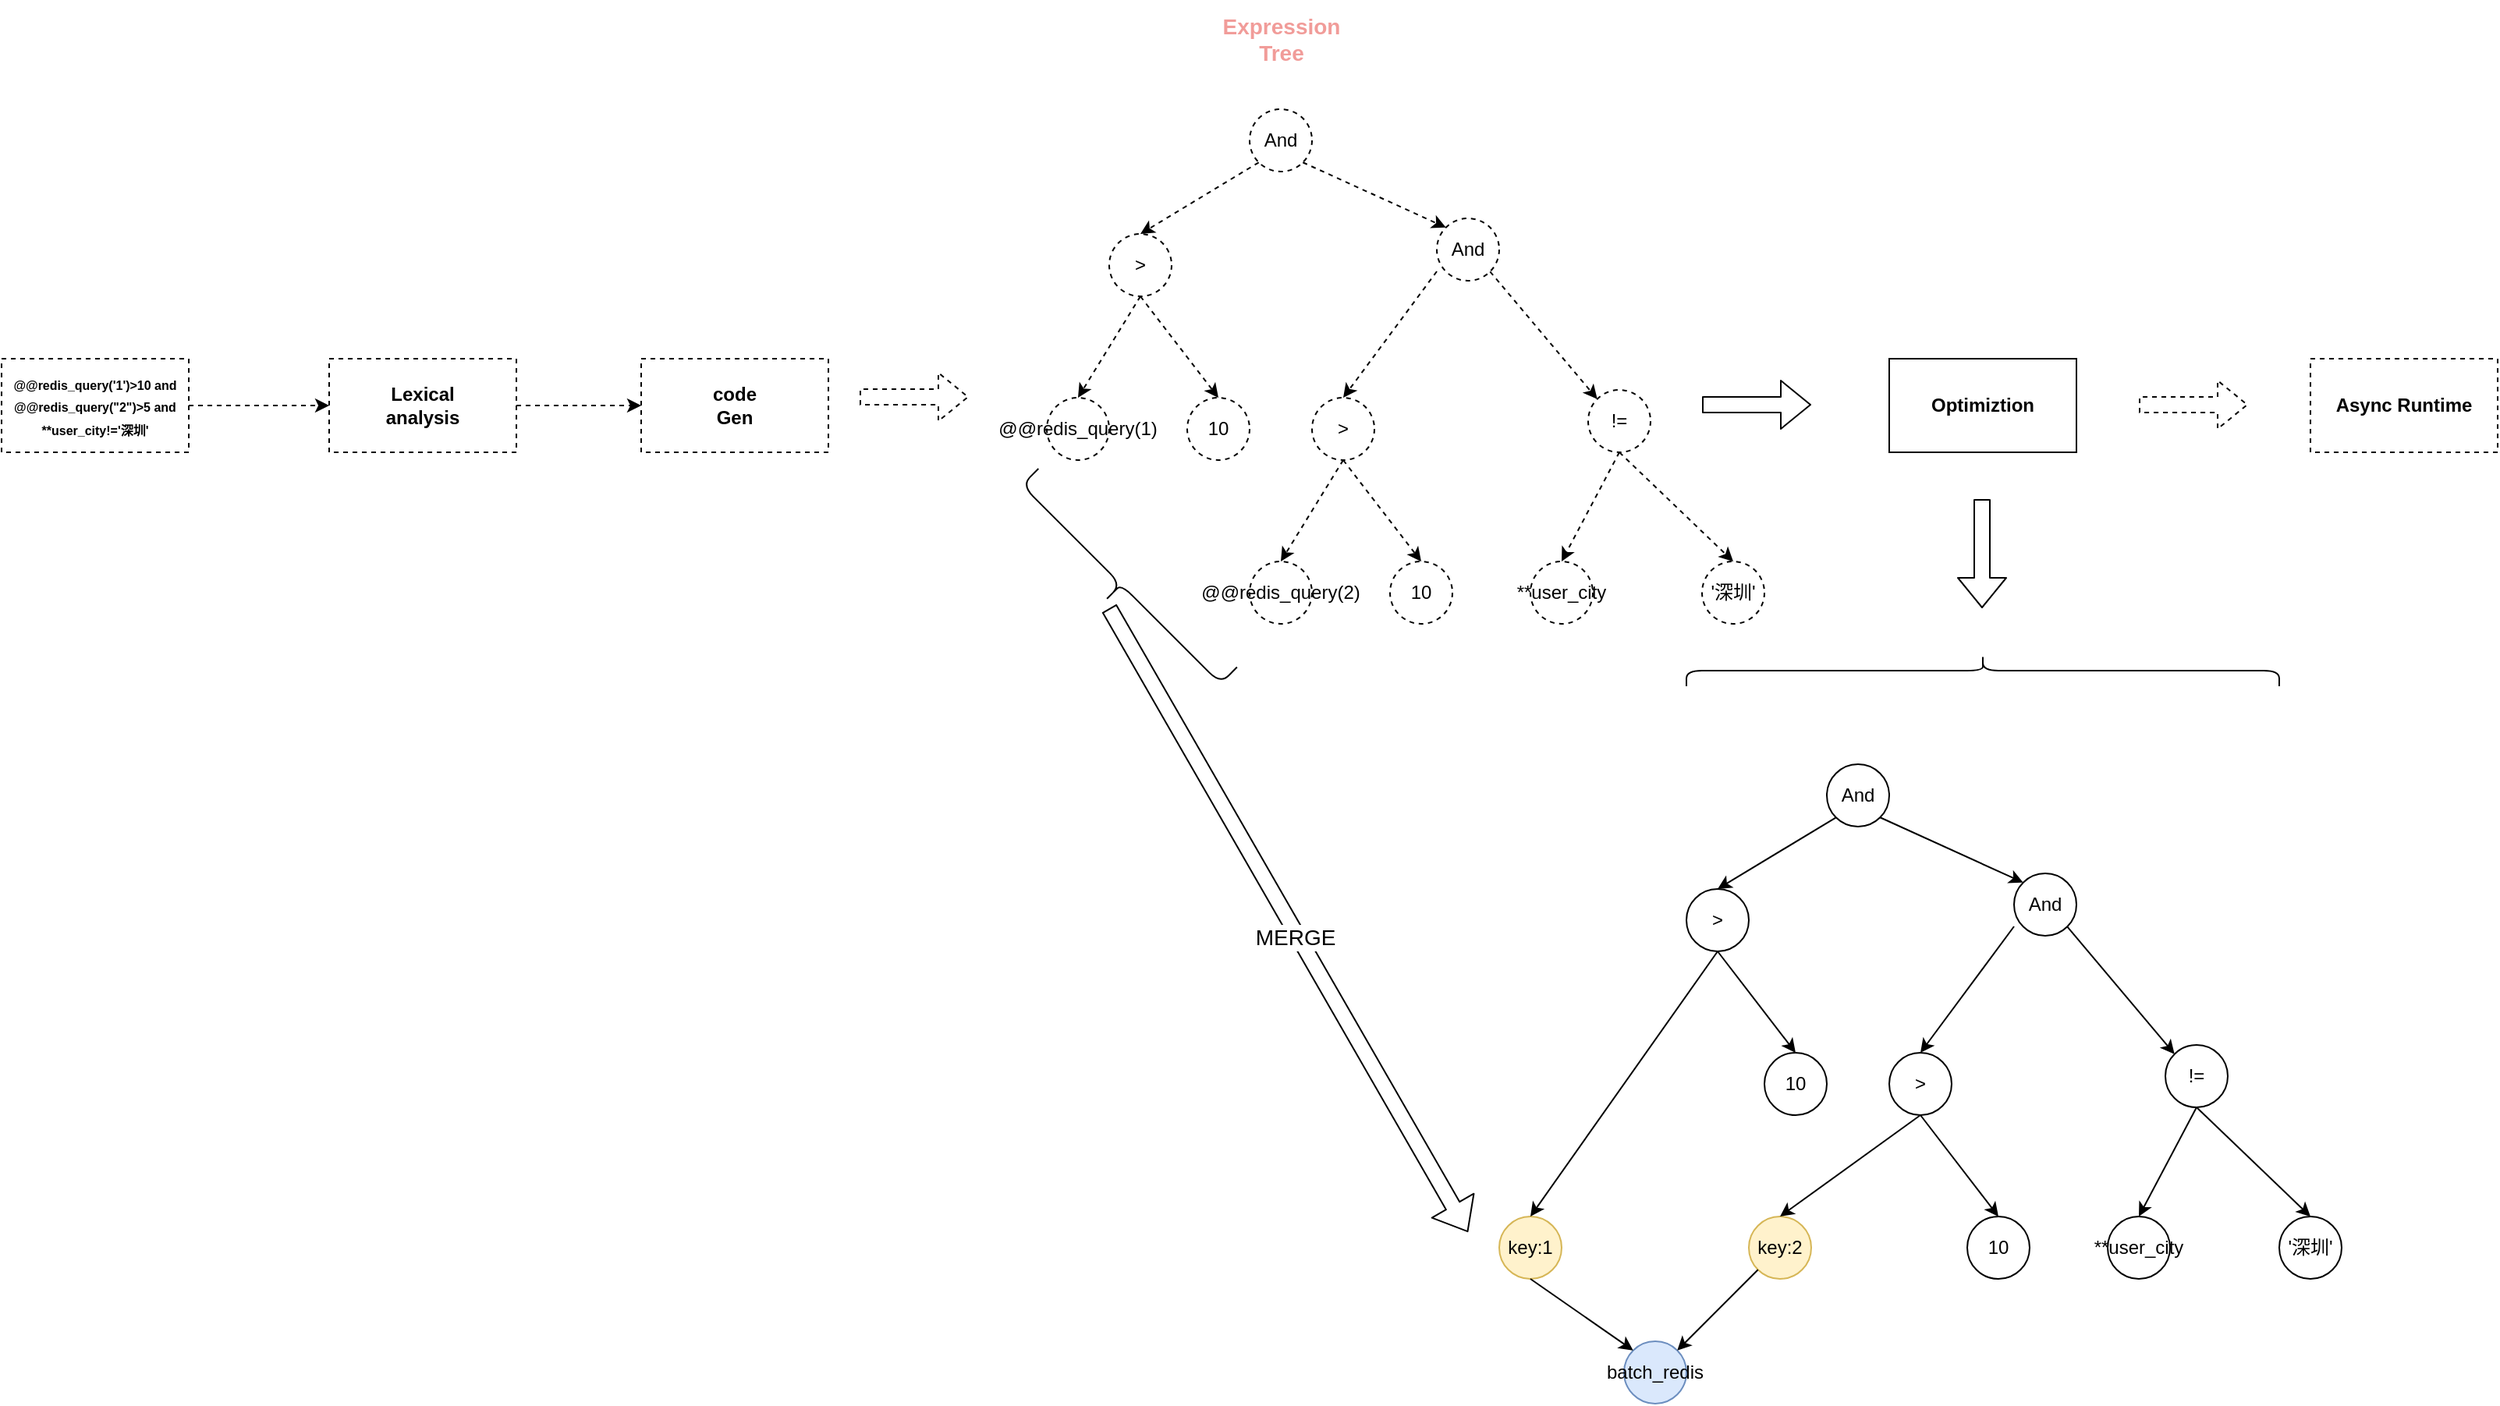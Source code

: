 <mxfile version="14.2.9" type="github">
  <diagram id="vdpFhV2y2sgC_R5pGxhh" name="Page-1">
    <mxGraphModel dx="1257" dy="786" grid="1" gridSize="10" guides="1" tooltips="1" connect="1" arrows="1" fold="1" page="1" pageScale="1" pageWidth="827" pageHeight="1169" math="0" shadow="0">
      <root>
        <mxCell id="0" />
        <mxCell id="1" parent="0" />
        <mxCell id="Flqy3T0ZnzqnYASFcT9L-5" value="" style="edgeStyle=orthogonalEdgeStyle;rounded=0;orthogonalLoop=1;jettySize=auto;html=1;exitX=1;exitY=0.5;exitDx=0;exitDy=0;dashed=1;" edge="1" parent="1" source="Flqy3T0ZnzqnYASFcT9L-30" target="Flqy3T0ZnzqnYASFcT9L-4">
          <mxGeometry relative="1" as="geometry">
            <mxPoint x="130" y="280" as="sourcePoint" />
          </mxGeometry>
        </mxCell>
        <mxCell id="Flqy3T0ZnzqnYASFcT9L-8" value="" style="edgeStyle=orthogonalEdgeStyle;rounded=0;orthogonalLoop=1;jettySize=auto;html=1;dashed=1;" edge="1" parent="1" source="Flqy3T0ZnzqnYASFcT9L-4" target="Flqy3T0ZnzqnYASFcT9L-7">
          <mxGeometry relative="1" as="geometry" />
        </mxCell>
        <mxCell id="Flqy3T0ZnzqnYASFcT9L-4" value="&lt;b&gt;Lexical &lt;br&gt;analysis&lt;/b&gt;" style="whiteSpace=wrap;html=1;dashed=1;" vertex="1" parent="1">
          <mxGeometry x="250" y="250" width="120" height="60" as="geometry" />
        </mxCell>
        <mxCell id="Flqy3T0ZnzqnYASFcT9L-7" value="&lt;b&gt;code&lt;br&gt;Gen&lt;/b&gt;" style="whiteSpace=wrap;html=1;dashed=1;" vertex="1" parent="1">
          <mxGeometry x="450" y="250" width="120" height="60" as="geometry" />
        </mxCell>
        <mxCell id="Flqy3T0ZnzqnYASFcT9L-10" value="And" style="ellipse;whiteSpace=wrap;html=1;aspect=fixed;dashed=1;" vertex="1" parent="1">
          <mxGeometry x="960" y="160" width="40" height="40" as="geometry" />
        </mxCell>
        <mxCell id="Flqy3T0ZnzqnYASFcT9L-11" value="&amp;gt;" style="ellipse;whiteSpace=wrap;html=1;aspect=fixed;dashed=1;" vertex="1" parent="1">
          <mxGeometry x="880" y="275" width="40" height="40" as="geometry" />
        </mxCell>
        <mxCell id="Flqy3T0ZnzqnYASFcT9L-12" value="!=" style="ellipse;whiteSpace=wrap;html=1;aspect=fixed;dashed=1;" vertex="1" parent="1">
          <mxGeometry x="1057" y="270" width="40" height="40" as="geometry" />
        </mxCell>
        <mxCell id="Flqy3T0ZnzqnYASFcT9L-13" value="@@redis_query(2)" style="ellipse;whiteSpace=wrap;html=1;aspect=fixed;dashed=1;" vertex="1" parent="1">
          <mxGeometry x="840" y="380" width="40" height="40" as="geometry" />
        </mxCell>
        <mxCell id="Flqy3T0ZnzqnYASFcT9L-14" value="10" style="ellipse;whiteSpace=wrap;html=1;aspect=fixed;dashed=1;" vertex="1" parent="1">
          <mxGeometry x="930" y="380" width="40" height="40" as="geometry" />
        </mxCell>
        <mxCell id="Flqy3T0ZnzqnYASFcT9L-15" value="**user_city" style="ellipse;whiteSpace=wrap;html=1;aspect=fixed;dashed=1;" vertex="1" parent="1">
          <mxGeometry x="1020" y="380" width="40" height="40" as="geometry" />
        </mxCell>
        <mxCell id="Flqy3T0ZnzqnYASFcT9L-16" value="&#39;深圳&#39;" style="ellipse;whiteSpace=wrap;html=1;aspect=fixed;dashed=1;" vertex="1" parent="1">
          <mxGeometry x="1130" y="380" width="40" height="40" as="geometry" />
        </mxCell>
        <mxCell id="Flqy3T0ZnzqnYASFcT9L-17" value="" style="endArrow=classic;html=1;exitX=0.5;exitY=1;exitDx=0;exitDy=0;entryX=0.5;entryY=0;entryDx=0;entryDy=0;dashed=1;" edge="1" parent="1" source="Flqy3T0ZnzqnYASFcT9L-11" target="Flqy3T0ZnzqnYASFcT9L-13">
          <mxGeometry width="50" height="50" relative="1" as="geometry">
            <mxPoint x="620" y="400" as="sourcePoint" />
            <mxPoint x="670" y="350" as="targetPoint" />
          </mxGeometry>
        </mxCell>
        <mxCell id="Flqy3T0ZnzqnYASFcT9L-18" value="" style="endArrow=classic;html=1;exitX=0.5;exitY=1;exitDx=0;exitDy=0;entryX=0.5;entryY=0;entryDx=0;entryDy=0;dashed=1;" edge="1" parent="1" source="Flqy3T0ZnzqnYASFcT9L-11" target="Flqy3T0ZnzqnYASFcT9L-14">
          <mxGeometry width="50" height="50" relative="1" as="geometry">
            <mxPoint x="900" y="325" as="sourcePoint" />
            <mxPoint x="870" y="390" as="targetPoint" />
          </mxGeometry>
        </mxCell>
        <mxCell id="Flqy3T0ZnzqnYASFcT9L-19" value="" style="endArrow=classic;html=1;exitX=0.5;exitY=1;exitDx=0;exitDy=0;entryX=0.5;entryY=0;entryDx=0;entryDy=0;dashed=1;" edge="1" parent="1" source="Flqy3T0ZnzqnYASFcT9L-12" target="Flqy3T0ZnzqnYASFcT9L-16">
          <mxGeometry width="50" height="50" relative="1" as="geometry">
            <mxPoint x="1120" y="315" as="sourcePoint" />
            <mxPoint x="1170" y="380" as="targetPoint" />
          </mxGeometry>
        </mxCell>
        <mxCell id="Flqy3T0ZnzqnYASFcT9L-20" value="" style="endArrow=classic;html=1;exitX=0.5;exitY=1;exitDx=0;exitDy=0;entryX=0.5;entryY=0;entryDx=0;entryDy=0;dashed=1;" edge="1" parent="1" source="Flqy3T0ZnzqnYASFcT9L-12" target="Flqy3T0ZnzqnYASFcT9L-15">
          <mxGeometry width="50" height="50" relative="1" as="geometry">
            <mxPoint x="1100" y="315" as="sourcePoint" />
            <mxPoint x="1160" y="390" as="targetPoint" />
          </mxGeometry>
        </mxCell>
        <mxCell id="Flqy3T0ZnzqnYASFcT9L-21" value="" style="endArrow=classic;html=1;exitX=0;exitY=0.85;exitDx=0;exitDy=0;entryX=0.5;entryY=0;entryDx=0;entryDy=0;exitPerimeter=0;dashed=1;" edge="1" parent="1" source="Flqy3T0ZnzqnYASFcT9L-10" target="Flqy3T0ZnzqnYASFcT9L-11">
          <mxGeometry width="50" height="50" relative="1" as="geometry">
            <mxPoint x="950" y="200" as="sourcePoint" />
            <mxPoint x="910" y="265" as="targetPoint" />
          </mxGeometry>
        </mxCell>
        <mxCell id="Flqy3T0ZnzqnYASFcT9L-22" value="" style="endArrow=classic;html=1;exitX=1;exitY=1;exitDx=0;exitDy=0;entryX=0;entryY=0;entryDx=0;entryDy=0;dashed=1;" edge="1" parent="1" source="Flqy3T0ZnzqnYASFcT9L-10" target="Flqy3T0ZnzqnYASFcT9L-12">
          <mxGeometry width="50" height="50" relative="1" as="geometry">
            <mxPoint x="970" y="204" as="sourcePoint" />
            <mxPoint x="910" y="285" as="targetPoint" />
          </mxGeometry>
        </mxCell>
        <mxCell id="Flqy3T0ZnzqnYASFcT9L-24" value="" style="shape=flexArrow;endArrow=classic;html=1;dashed=1;" edge="1" parent="1">
          <mxGeometry width="50" height="50" relative="1" as="geometry">
            <mxPoint x="590" y="274.5" as="sourcePoint" />
            <mxPoint x="660" y="274.5" as="targetPoint" />
          </mxGeometry>
        </mxCell>
        <mxCell id="Flqy3T0ZnzqnYASFcT9L-25" value="&lt;font color=&quot;#f19c99&quot; style=&quot;font-size: 14px;&quot;&gt;&lt;b style=&quot;font-size: 14px;&quot;&gt;Expression&lt;br style=&quot;font-size: 14px;&quot;&gt;Tree&lt;/b&gt;&lt;/font&gt;" style="text;html=1;strokeColor=none;fillColor=none;align=center;verticalAlign=middle;whiteSpace=wrap;rounded=0;fontSize=14;" vertex="1" parent="1">
          <mxGeometry x="793.5" y="20" width="133" height="50" as="geometry" />
        </mxCell>
        <mxCell id="Flqy3T0ZnzqnYASFcT9L-26" value="" style="shape=flexArrow;endArrow=classic;html=1;" edge="1" parent="1">
          <mxGeometry width="50" height="50" relative="1" as="geometry">
            <mxPoint x="1130" y="279.5" as="sourcePoint" />
            <mxPoint x="1200" y="279.5" as="targetPoint" />
          </mxGeometry>
        </mxCell>
        <mxCell id="Flqy3T0ZnzqnYASFcT9L-27" value="&lt;b&gt;Optimiztion&lt;/b&gt;" style="whiteSpace=wrap;html=1;" vertex="1" parent="1">
          <mxGeometry x="1250" y="250" width="120" height="60" as="geometry" />
        </mxCell>
        <mxCell id="Flqy3T0ZnzqnYASFcT9L-28" value="" style="shape=flexArrow;endArrow=classic;html=1;dashed=1;" edge="1" parent="1">
          <mxGeometry width="50" height="50" relative="1" as="geometry">
            <mxPoint x="1410" y="279.5" as="sourcePoint" />
            <mxPoint x="1480" y="279.5" as="targetPoint" />
          </mxGeometry>
        </mxCell>
        <mxCell id="Flqy3T0ZnzqnYASFcT9L-29" value="&lt;b&gt;Async Runtime&lt;/b&gt;" style="whiteSpace=wrap;html=1;dashed=1;" vertex="1" parent="1">
          <mxGeometry x="1520" y="250" width="120" height="60" as="geometry" />
        </mxCell>
        <mxCell id="Flqy3T0ZnzqnYASFcT9L-30" value="&lt;span&gt;&lt;b&gt;&lt;font style=&quot;font-size: 8px&quot;&gt;@@redis_query(&#39;1&#39;)&amp;gt;10 and @@redis_query(&quot;2&quot;)&amp;gt;5 and **user_city!=&#39;深圳&#39;&lt;/font&gt;&lt;/b&gt;&lt;/span&gt;" style="rounded=0;whiteSpace=wrap;html=1;dashed=1;" vertex="1" parent="1">
          <mxGeometry x="40" y="250" width="120" height="60" as="geometry" />
        </mxCell>
        <mxCell id="Flqy3T0ZnzqnYASFcT9L-31" value="And" style="ellipse;whiteSpace=wrap;html=1;aspect=fixed;dashed=1;" vertex="1" parent="1">
          <mxGeometry x="840" y="90" width="40" height="40" as="geometry" />
        </mxCell>
        <mxCell id="Flqy3T0ZnzqnYASFcT9L-32" value="&amp;gt;" style="ellipse;whiteSpace=wrap;html=1;aspect=fixed;dashed=1;" vertex="1" parent="1">
          <mxGeometry x="750" y="170" width="40" height="40" as="geometry" />
        </mxCell>
        <mxCell id="Flqy3T0ZnzqnYASFcT9L-33" value="@@redis_query(1)" style="ellipse;whiteSpace=wrap;html=1;aspect=fixed;dashed=1;" vertex="1" parent="1">
          <mxGeometry x="710" y="275" width="40" height="40" as="geometry" />
        </mxCell>
        <mxCell id="Flqy3T0ZnzqnYASFcT9L-34" value="10" style="ellipse;whiteSpace=wrap;html=1;aspect=fixed;dashed=1;" vertex="1" parent="1">
          <mxGeometry x="800" y="275" width="40" height="40" as="geometry" />
        </mxCell>
        <mxCell id="Flqy3T0ZnzqnYASFcT9L-35" value="" style="endArrow=classic;html=1;exitX=0.5;exitY=1;exitDx=0;exitDy=0;entryX=0.5;entryY=0;entryDx=0;entryDy=0;dashed=1;" edge="1" parent="1" source="Flqy3T0ZnzqnYASFcT9L-32" target="Flqy3T0ZnzqnYASFcT9L-33">
          <mxGeometry width="50" height="50" relative="1" as="geometry">
            <mxPoint x="490" y="295" as="sourcePoint" />
            <mxPoint x="540" y="245" as="targetPoint" />
          </mxGeometry>
        </mxCell>
        <mxCell id="Flqy3T0ZnzqnYASFcT9L-36" value="" style="endArrow=classic;html=1;exitX=0.5;exitY=1;exitDx=0;exitDy=0;entryX=0.5;entryY=0;entryDx=0;entryDy=0;dashed=1;" edge="1" parent="1" source="Flqy3T0ZnzqnYASFcT9L-32" target="Flqy3T0ZnzqnYASFcT9L-34">
          <mxGeometry width="50" height="50" relative="1" as="geometry">
            <mxPoint x="770" y="220" as="sourcePoint" />
            <mxPoint x="740" y="285" as="targetPoint" />
          </mxGeometry>
        </mxCell>
        <mxCell id="Flqy3T0ZnzqnYASFcT9L-37" value="" style="endArrow=classic;html=1;exitX=0;exitY=1;exitDx=0;exitDy=0;entryX=0.5;entryY=0;entryDx=0;entryDy=0;dashed=1;" edge="1" parent="1" source="Flqy3T0ZnzqnYASFcT9L-31" target="Flqy3T0ZnzqnYASFcT9L-32">
          <mxGeometry width="50" height="50" relative="1" as="geometry">
            <mxPoint x="780" y="220" as="sourcePoint" />
            <mxPoint x="830" y="285" as="targetPoint" />
          </mxGeometry>
        </mxCell>
        <mxCell id="Flqy3T0ZnzqnYASFcT9L-38" value="" style="endArrow=classic;html=1;exitX=1;exitY=1;exitDx=0;exitDy=0;entryX=0;entryY=0;entryDx=0;entryDy=0;dashed=1;" edge="1" parent="1" source="Flqy3T0ZnzqnYASFcT9L-31" target="Flqy3T0ZnzqnYASFcT9L-10">
          <mxGeometry width="50" height="50" relative="1" as="geometry">
            <mxPoint x="855.858" y="134.142" as="sourcePoint" />
            <mxPoint x="780" y="180" as="targetPoint" />
          </mxGeometry>
        </mxCell>
        <mxCell id="Flqy3T0ZnzqnYASFcT9L-39" value="" style="shape=curlyBracket;whiteSpace=wrap;html=1;rounded=1;fontSize=14;rotation=90;" vertex="1" parent="1">
          <mxGeometry x="1300" y="260" width="20" height="380" as="geometry" />
        </mxCell>
        <mxCell id="Flqy3T0ZnzqnYASFcT9L-40" value="" style="shape=flexArrow;endArrow=classic;html=1;fontSize=14;" edge="1" parent="1">
          <mxGeometry width="50" height="50" relative="1" as="geometry">
            <mxPoint x="1309.5" y="340" as="sourcePoint" />
            <mxPoint x="1309.5" y="410" as="targetPoint" />
          </mxGeometry>
        </mxCell>
        <mxCell id="Flqy3T0ZnzqnYASFcT9L-41" value="And" style="ellipse;whiteSpace=wrap;html=1;aspect=fixed;" vertex="1" parent="1">
          <mxGeometry x="1330" y="580" width="40" height="40" as="geometry" />
        </mxCell>
        <mxCell id="Flqy3T0ZnzqnYASFcT9L-42" value="&amp;gt;" style="ellipse;whiteSpace=wrap;html=1;aspect=fixed;" vertex="1" parent="1">
          <mxGeometry x="1250" y="695" width="40" height="40" as="geometry" />
        </mxCell>
        <mxCell id="Flqy3T0ZnzqnYASFcT9L-43" value="!=" style="ellipse;whiteSpace=wrap;html=1;aspect=fixed;" vertex="1" parent="1">
          <mxGeometry x="1427" y="690" width="40" height="40" as="geometry" />
        </mxCell>
        <mxCell id="Flqy3T0ZnzqnYASFcT9L-44" value="key:2" style="ellipse;whiteSpace=wrap;html=1;aspect=fixed;fillColor=#fff2cc;strokeColor=#d6b656;" vertex="1" parent="1">
          <mxGeometry x="1160" y="800" width="40" height="40" as="geometry" />
        </mxCell>
        <mxCell id="Flqy3T0ZnzqnYASFcT9L-45" value="10" style="ellipse;whiteSpace=wrap;html=1;aspect=fixed;" vertex="1" parent="1">
          <mxGeometry x="1300" y="800" width="40" height="40" as="geometry" />
        </mxCell>
        <mxCell id="Flqy3T0ZnzqnYASFcT9L-46" value="**user_city" style="ellipse;whiteSpace=wrap;html=1;aspect=fixed;" vertex="1" parent="1">
          <mxGeometry x="1390" y="800" width="40" height="40" as="geometry" />
        </mxCell>
        <mxCell id="Flqy3T0ZnzqnYASFcT9L-47" value="&#39;深圳&#39;" style="ellipse;whiteSpace=wrap;html=1;aspect=fixed;" vertex="1" parent="1">
          <mxGeometry x="1500" y="800" width="40" height="40" as="geometry" />
        </mxCell>
        <mxCell id="Flqy3T0ZnzqnYASFcT9L-48" value="" style="endArrow=classic;html=1;exitX=0.5;exitY=1;exitDx=0;exitDy=0;entryX=0.5;entryY=0;entryDx=0;entryDy=0;" edge="1" parent="1" source="Flqy3T0ZnzqnYASFcT9L-42" target="Flqy3T0ZnzqnYASFcT9L-44">
          <mxGeometry width="50" height="50" relative="1" as="geometry">
            <mxPoint x="990" y="820" as="sourcePoint" />
            <mxPoint x="1040" y="770" as="targetPoint" />
          </mxGeometry>
        </mxCell>
        <mxCell id="Flqy3T0ZnzqnYASFcT9L-49" value="" style="endArrow=classic;html=1;exitX=0.5;exitY=1;exitDx=0;exitDy=0;entryX=0.5;entryY=0;entryDx=0;entryDy=0;" edge="1" parent="1" source="Flqy3T0ZnzqnYASFcT9L-42" target="Flqy3T0ZnzqnYASFcT9L-45">
          <mxGeometry width="50" height="50" relative="1" as="geometry">
            <mxPoint x="1270" y="745" as="sourcePoint" />
            <mxPoint x="1240" y="810" as="targetPoint" />
          </mxGeometry>
        </mxCell>
        <mxCell id="Flqy3T0ZnzqnYASFcT9L-50" value="" style="endArrow=classic;html=1;exitX=0.5;exitY=1;exitDx=0;exitDy=0;entryX=0.5;entryY=0;entryDx=0;entryDy=0;" edge="1" parent="1" source="Flqy3T0ZnzqnYASFcT9L-43" target="Flqy3T0ZnzqnYASFcT9L-47">
          <mxGeometry width="50" height="50" relative="1" as="geometry">
            <mxPoint x="1490" y="735" as="sourcePoint" />
            <mxPoint x="1540" y="800" as="targetPoint" />
          </mxGeometry>
        </mxCell>
        <mxCell id="Flqy3T0ZnzqnYASFcT9L-51" value="" style="endArrow=classic;html=1;exitX=0.5;exitY=1;exitDx=0;exitDy=0;entryX=0.5;entryY=0;entryDx=0;entryDy=0;" edge="1" parent="1" source="Flqy3T0ZnzqnYASFcT9L-43" target="Flqy3T0ZnzqnYASFcT9L-46">
          <mxGeometry width="50" height="50" relative="1" as="geometry">
            <mxPoint x="1470" y="735" as="sourcePoint" />
            <mxPoint x="1530" y="810" as="targetPoint" />
          </mxGeometry>
        </mxCell>
        <mxCell id="Flqy3T0ZnzqnYASFcT9L-52" value="" style="endArrow=classic;html=1;exitX=0;exitY=0.85;exitDx=0;exitDy=0;entryX=0.5;entryY=0;entryDx=0;entryDy=0;exitPerimeter=0;" edge="1" parent="1" source="Flqy3T0ZnzqnYASFcT9L-41" target="Flqy3T0ZnzqnYASFcT9L-42">
          <mxGeometry width="50" height="50" relative="1" as="geometry">
            <mxPoint x="1320" y="620" as="sourcePoint" />
            <mxPoint x="1280" y="685" as="targetPoint" />
          </mxGeometry>
        </mxCell>
        <mxCell id="Flqy3T0ZnzqnYASFcT9L-53" value="" style="endArrow=classic;html=1;exitX=1;exitY=1;exitDx=0;exitDy=0;entryX=0;entryY=0;entryDx=0;entryDy=0;" edge="1" parent="1" source="Flqy3T0ZnzqnYASFcT9L-41" target="Flqy3T0ZnzqnYASFcT9L-43">
          <mxGeometry width="50" height="50" relative="1" as="geometry">
            <mxPoint x="1340" y="624" as="sourcePoint" />
            <mxPoint x="1280" y="705" as="targetPoint" />
          </mxGeometry>
        </mxCell>
        <mxCell id="Flqy3T0ZnzqnYASFcT9L-54" value="And" style="ellipse;whiteSpace=wrap;html=1;aspect=fixed;" vertex="1" parent="1">
          <mxGeometry x="1210" y="510" width="40" height="40" as="geometry" />
        </mxCell>
        <mxCell id="Flqy3T0ZnzqnYASFcT9L-55" value="&amp;gt;" style="ellipse;whiteSpace=wrap;html=1;aspect=fixed;" vertex="1" parent="1">
          <mxGeometry x="1120" y="590" width="40" height="40" as="geometry" />
        </mxCell>
        <mxCell id="Flqy3T0ZnzqnYASFcT9L-56" value="key:1" style="ellipse;whiteSpace=wrap;html=1;aspect=fixed;fillColor=#fff2cc;strokeColor=#d6b656;" vertex="1" parent="1">
          <mxGeometry x="1000" y="800" width="40" height="40" as="geometry" />
        </mxCell>
        <mxCell id="Flqy3T0ZnzqnYASFcT9L-57" value="10" style="ellipse;whiteSpace=wrap;html=1;aspect=fixed;" vertex="1" parent="1">
          <mxGeometry x="1170" y="695" width="40" height="40" as="geometry" />
        </mxCell>
        <mxCell id="Flqy3T0ZnzqnYASFcT9L-58" value="" style="endArrow=classic;html=1;exitX=0.5;exitY=1;exitDx=0;exitDy=0;entryX=0.5;entryY=0;entryDx=0;entryDy=0;" edge="1" parent="1" source="Flqy3T0ZnzqnYASFcT9L-55" target="Flqy3T0ZnzqnYASFcT9L-56">
          <mxGeometry width="50" height="50" relative="1" as="geometry">
            <mxPoint x="860" y="715" as="sourcePoint" />
            <mxPoint x="910" y="665" as="targetPoint" />
          </mxGeometry>
        </mxCell>
        <mxCell id="Flqy3T0ZnzqnYASFcT9L-59" value="" style="endArrow=classic;html=1;exitX=0.5;exitY=1;exitDx=0;exitDy=0;entryX=0.5;entryY=0;entryDx=0;entryDy=0;" edge="1" parent="1" source="Flqy3T0ZnzqnYASFcT9L-55" target="Flqy3T0ZnzqnYASFcT9L-57">
          <mxGeometry width="50" height="50" relative="1" as="geometry">
            <mxPoint x="1140" y="640" as="sourcePoint" />
            <mxPoint x="1110" y="705" as="targetPoint" />
          </mxGeometry>
        </mxCell>
        <mxCell id="Flqy3T0ZnzqnYASFcT9L-60" value="" style="endArrow=classic;html=1;exitX=0;exitY=1;exitDx=0;exitDy=0;entryX=0.5;entryY=0;entryDx=0;entryDy=0;" edge="1" parent="1" source="Flqy3T0ZnzqnYASFcT9L-54" target="Flqy3T0ZnzqnYASFcT9L-55">
          <mxGeometry width="50" height="50" relative="1" as="geometry">
            <mxPoint x="1150" y="640" as="sourcePoint" />
            <mxPoint x="1200" y="705" as="targetPoint" />
          </mxGeometry>
        </mxCell>
        <mxCell id="Flqy3T0ZnzqnYASFcT9L-61" value="" style="endArrow=classic;html=1;exitX=1;exitY=1;exitDx=0;exitDy=0;entryX=0;entryY=0;entryDx=0;entryDy=0;" edge="1" parent="1" source="Flqy3T0ZnzqnYASFcT9L-54" target="Flqy3T0ZnzqnYASFcT9L-41">
          <mxGeometry width="50" height="50" relative="1" as="geometry">
            <mxPoint x="1225.858" y="554.142" as="sourcePoint" />
            <mxPoint x="1150" y="600" as="targetPoint" />
          </mxGeometry>
        </mxCell>
        <mxCell id="Flqy3T0ZnzqnYASFcT9L-62" value="batch_redis" style="ellipse;whiteSpace=wrap;html=1;aspect=fixed;fillColor=#dae8fc;strokeColor=#6c8ebf;" vertex="1" parent="1">
          <mxGeometry x="1080" y="880" width="40" height="40" as="geometry" />
        </mxCell>
        <mxCell id="Flqy3T0ZnzqnYASFcT9L-63" value="" style="endArrow=classic;html=1;exitX=0.5;exitY=1;exitDx=0;exitDy=0;entryX=0;entryY=0;entryDx=0;entryDy=0;" edge="1" parent="1" source="Flqy3T0ZnzqnYASFcT9L-56" target="Flqy3T0ZnzqnYASFcT9L-62">
          <mxGeometry width="50" height="50" relative="1" as="geometry">
            <mxPoint x="1150" y="640" as="sourcePoint" />
            <mxPoint x="1030" y="810" as="targetPoint" />
          </mxGeometry>
        </mxCell>
        <mxCell id="Flqy3T0ZnzqnYASFcT9L-64" value="" style="endArrow=classic;html=1;exitX=0;exitY=1;exitDx=0;exitDy=0;entryX=1;entryY=0;entryDx=0;entryDy=0;" edge="1" parent="1" source="Flqy3T0ZnzqnYASFcT9L-44" target="Flqy3T0ZnzqnYASFcT9L-62">
          <mxGeometry width="50" height="50" relative="1" as="geometry">
            <mxPoint x="1030" y="850" as="sourcePoint" />
            <mxPoint x="1095.858" y="895.858" as="targetPoint" />
          </mxGeometry>
        </mxCell>
        <mxCell id="Flqy3T0ZnzqnYASFcT9L-65" value="" style="shape=curlyBracket;whiteSpace=wrap;html=1;rounded=1;fontSize=14;rotation=-45;" vertex="1" parent="1">
          <mxGeometry x="742.68" y="304.75" width="30" height="180" as="geometry" />
        </mxCell>
        <mxCell id="Flqy3T0ZnzqnYASFcT9L-66" value="" style="shape=flexArrow;endArrow=classic;html=1;fontSize=14;" edge="1" parent="1">
          <mxGeometry width="50" height="50" relative="1" as="geometry">
            <mxPoint x="750" y="410" as="sourcePoint" />
            <mxPoint x="980" y="810" as="targetPoint" />
          </mxGeometry>
        </mxCell>
        <mxCell id="Flqy3T0ZnzqnYASFcT9L-67" value="MERGE" style="edgeLabel;html=1;align=center;verticalAlign=middle;resizable=0;points=[];fontSize=14;" vertex="1" connectable="0" parent="Flqy3T0ZnzqnYASFcT9L-66">
          <mxGeometry x="0.05" y="-2" relative="1" as="geometry">
            <mxPoint as="offset" />
          </mxGeometry>
        </mxCell>
      </root>
    </mxGraphModel>
  </diagram>
</mxfile>
